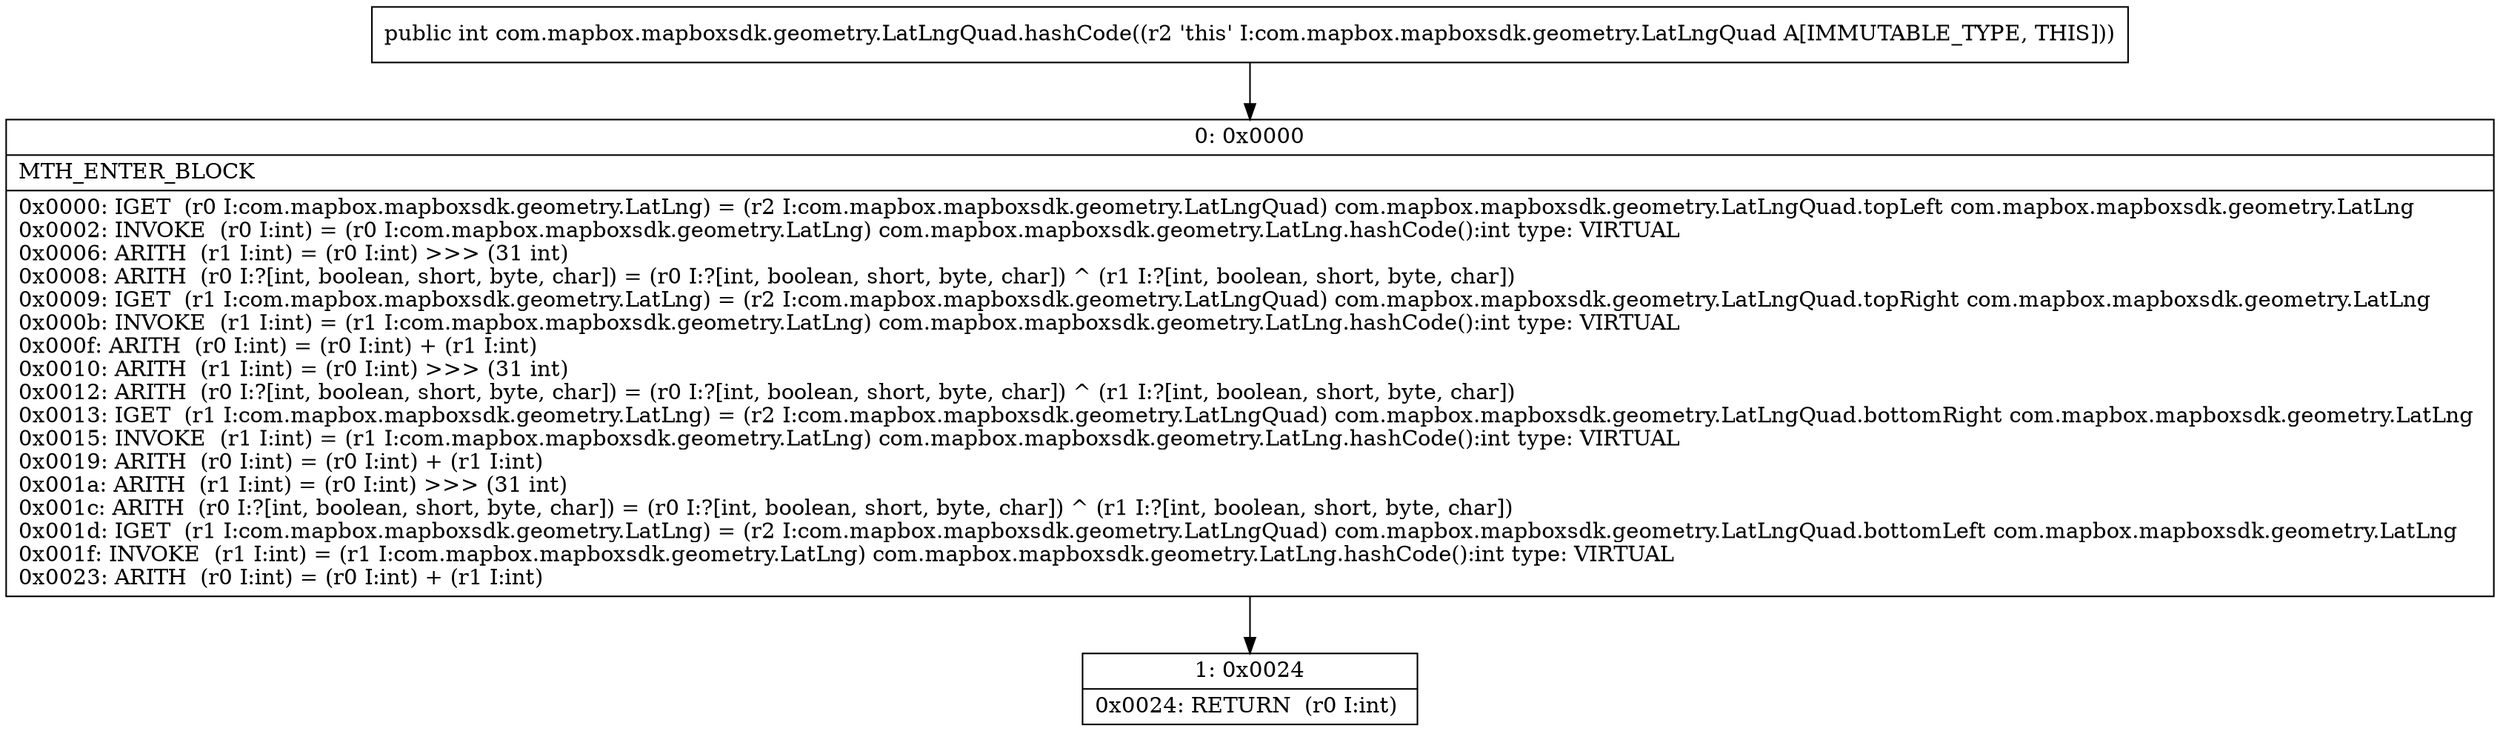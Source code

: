 digraph "CFG forcom.mapbox.mapboxsdk.geometry.LatLngQuad.hashCode()I" {
Node_0 [shape=record,label="{0\:\ 0x0000|MTH_ENTER_BLOCK\l|0x0000: IGET  (r0 I:com.mapbox.mapboxsdk.geometry.LatLng) = (r2 I:com.mapbox.mapboxsdk.geometry.LatLngQuad) com.mapbox.mapboxsdk.geometry.LatLngQuad.topLeft com.mapbox.mapboxsdk.geometry.LatLng \l0x0002: INVOKE  (r0 I:int) = (r0 I:com.mapbox.mapboxsdk.geometry.LatLng) com.mapbox.mapboxsdk.geometry.LatLng.hashCode():int type: VIRTUAL \l0x0006: ARITH  (r1 I:int) = (r0 I:int) \>\>\> (31 int) \l0x0008: ARITH  (r0 I:?[int, boolean, short, byte, char]) = (r0 I:?[int, boolean, short, byte, char]) ^ (r1 I:?[int, boolean, short, byte, char]) \l0x0009: IGET  (r1 I:com.mapbox.mapboxsdk.geometry.LatLng) = (r2 I:com.mapbox.mapboxsdk.geometry.LatLngQuad) com.mapbox.mapboxsdk.geometry.LatLngQuad.topRight com.mapbox.mapboxsdk.geometry.LatLng \l0x000b: INVOKE  (r1 I:int) = (r1 I:com.mapbox.mapboxsdk.geometry.LatLng) com.mapbox.mapboxsdk.geometry.LatLng.hashCode():int type: VIRTUAL \l0x000f: ARITH  (r0 I:int) = (r0 I:int) + (r1 I:int) \l0x0010: ARITH  (r1 I:int) = (r0 I:int) \>\>\> (31 int) \l0x0012: ARITH  (r0 I:?[int, boolean, short, byte, char]) = (r0 I:?[int, boolean, short, byte, char]) ^ (r1 I:?[int, boolean, short, byte, char]) \l0x0013: IGET  (r1 I:com.mapbox.mapboxsdk.geometry.LatLng) = (r2 I:com.mapbox.mapboxsdk.geometry.LatLngQuad) com.mapbox.mapboxsdk.geometry.LatLngQuad.bottomRight com.mapbox.mapboxsdk.geometry.LatLng \l0x0015: INVOKE  (r1 I:int) = (r1 I:com.mapbox.mapboxsdk.geometry.LatLng) com.mapbox.mapboxsdk.geometry.LatLng.hashCode():int type: VIRTUAL \l0x0019: ARITH  (r0 I:int) = (r0 I:int) + (r1 I:int) \l0x001a: ARITH  (r1 I:int) = (r0 I:int) \>\>\> (31 int) \l0x001c: ARITH  (r0 I:?[int, boolean, short, byte, char]) = (r0 I:?[int, boolean, short, byte, char]) ^ (r1 I:?[int, boolean, short, byte, char]) \l0x001d: IGET  (r1 I:com.mapbox.mapboxsdk.geometry.LatLng) = (r2 I:com.mapbox.mapboxsdk.geometry.LatLngQuad) com.mapbox.mapboxsdk.geometry.LatLngQuad.bottomLeft com.mapbox.mapboxsdk.geometry.LatLng \l0x001f: INVOKE  (r1 I:int) = (r1 I:com.mapbox.mapboxsdk.geometry.LatLng) com.mapbox.mapboxsdk.geometry.LatLng.hashCode():int type: VIRTUAL \l0x0023: ARITH  (r0 I:int) = (r0 I:int) + (r1 I:int) \l}"];
Node_1 [shape=record,label="{1\:\ 0x0024|0x0024: RETURN  (r0 I:int) \l}"];
MethodNode[shape=record,label="{public int com.mapbox.mapboxsdk.geometry.LatLngQuad.hashCode((r2 'this' I:com.mapbox.mapboxsdk.geometry.LatLngQuad A[IMMUTABLE_TYPE, THIS])) }"];
MethodNode -> Node_0;
Node_0 -> Node_1;
}

